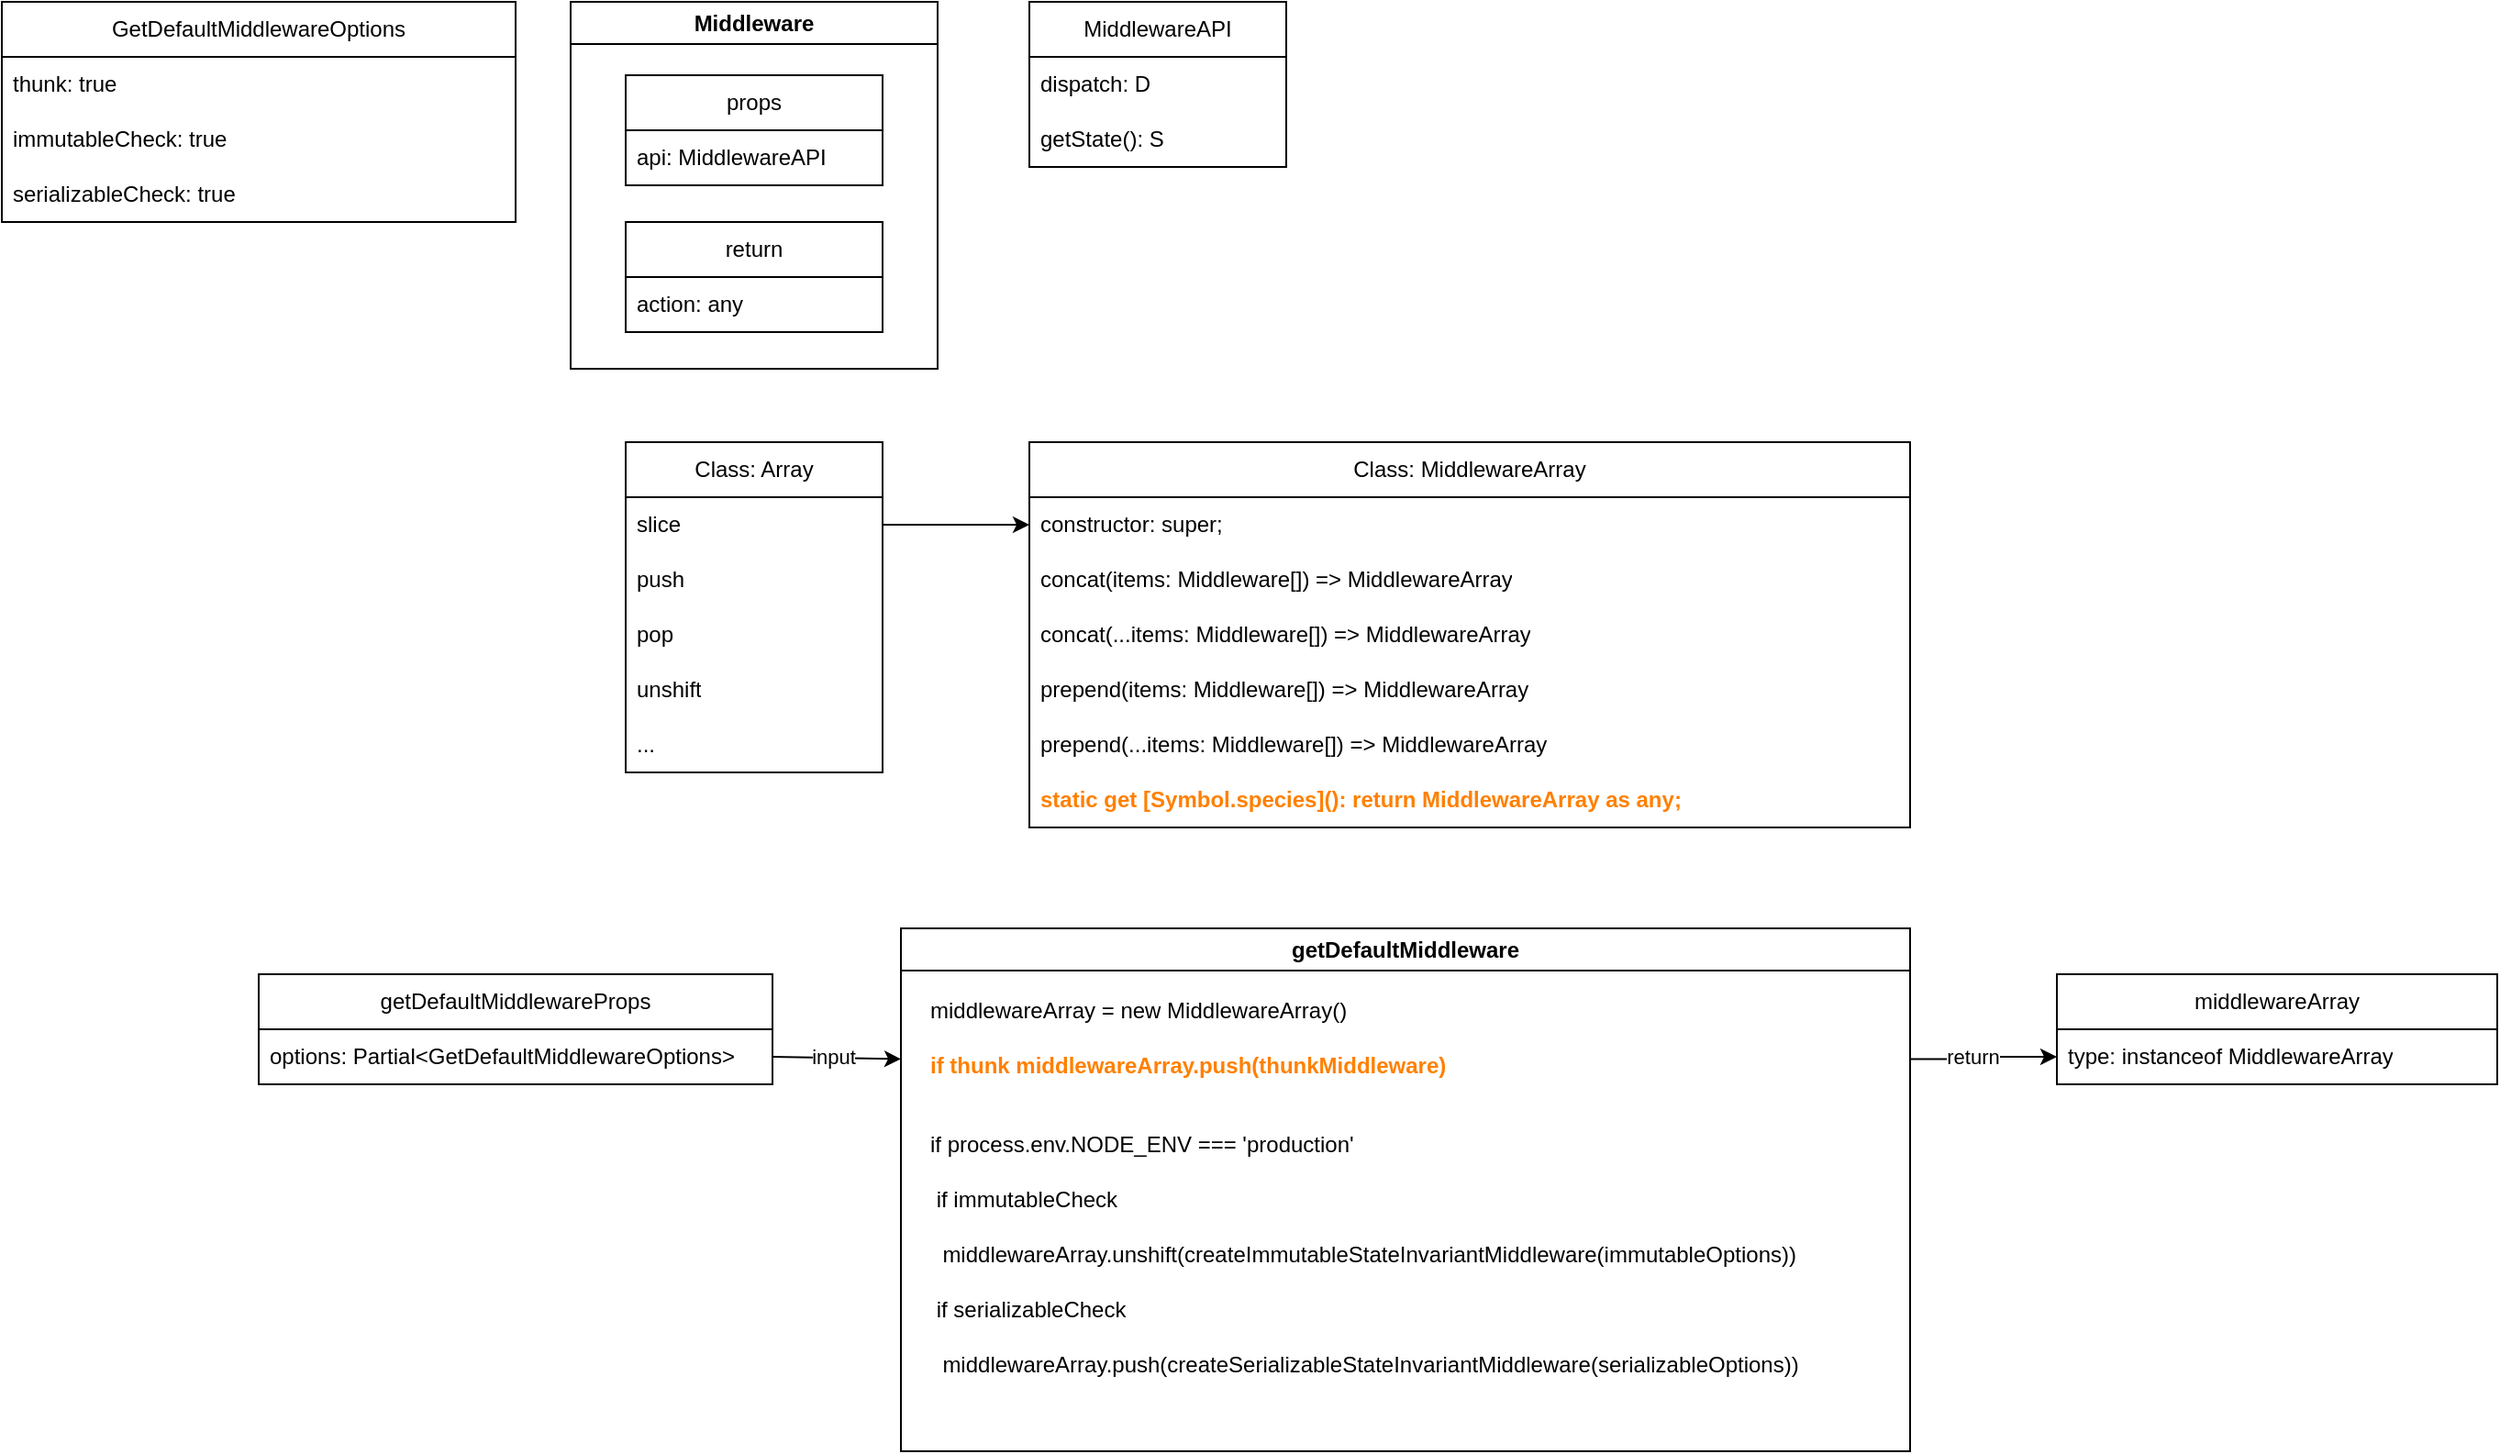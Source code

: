 <mxfile version="20.8.13" type="github">
  <diagram name="第 1 页" id="Je5M9p50dfMenlb4uafC">
    <mxGraphModel dx="1639" dy="2323" grid="1" gridSize="10" guides="1" tooltips="1" connect="1" arrows="1" fold="1" page="1" pageScale="1" pageWidth="827" pageHeight="1169" math="0" shadow="0">
      <root>
        <mxCell id="0" />
        <mxCell id="1" parent="0" />
        <mxCell id="uOk9SfMnvMUk-7f9dFpr-8" value="Class: MiddlewareArray" style="swimlane;fontStyle=0;childLayout=stackLayout;horizontal=1;startSize=30;horizontalStack=0;resizeParent=1;resizeParentMax=0;resizeLast=0;collapsible=1;marginBottom=0;whiteSpace=wrap;html=1;" vertex="1" parent="1">
          <mxGeometry x="-90" y="210" width="480" height="210" as="geometry">
            <mxRectangle x="420" y="400" width="60" height="30" as="alternateBounds" />
          </mxGeometry>
        </mxCell>
        <mxCell id="uOk9SfMnvMUk-7f9dFpr-9" value="constructor: super;" style="text;strokeColor=none;fillColor=none;align=left;verticalAlign=middle;spacingLeft=4;spacingRight=4;overflow=hidden;points=[[0,0.5],[1,0.5]];portConstraint=eastwest;rotatable=0;whiteSpace=wrap;html=1;" vertex="1" parent="uOk9SfMnvMUk-7f9dFpr-8">
          <mxGeometry y="30" width="480" height="30" as="geometry" />
        </mxCell>
        <mxCell id="uOk9SfMnvMUk-7f9dFpr-31" value="concat(items: Middleware[]) =&amp;gt; MiddlewareArray" style="text;strokeColor=none;fillColor=none;align=left;verticalAlign=middle;spacingLeft=4;spacingRight=4;overflow=hidden;points=[[0,0.5],[1,0.5]];portConstraint=eastwest;rotatable=0;whiteSpace=wrap;html=1;" vertex="1" parent="uOk9SfMnvMUk-7f9dFpr-8">
          <mxGeometry y="60" width="480" height="30" as="geometry" />
        </mxCell>
        <mxCell id="uOk9SfMnvMUk-7f9dFpr-30" value="concat(...items: Middleware[]) =&amp;gt; MiddlewareArray" style="text;strokeColor=none;fillColor=none;align=left;verticalAlign=middle;spacingLeft=4;spacingRight=4;overflow=hidden;points=[[0,0.5],[1,0.5]];portConstraint=eastwest;rotatable=0;whiteSpace=wrap;html=1;" vertex="1" parent="uOk9SfMnvMUk-7f9dFpr-8">
          <mxGeometry y="90" width="480" height="30" as="geometry" />
        </mxCell>
        <mxCell id="uOk9SfMnvMUk-7f9dFpr-28" value="prepend(items: Middleware[]) =&amp;gt; MiddlewareArray" style="text;strokeColor=none;fillColor=none;align=left;verticalAlign=middle;spacingLeft=4;spacingRight=4;overflow=hidden;points=[[0,0.5],[1,0.5]];portConstraint=eastwest;rotatable=0;whiteSpace=wrap;html=1;" vertex="1" parent="uOk9SfMnvMUk-7f9dFpr-8">
          <mxGeometry y="120" width="480" height="30" as="geometry" />
        </mxCell>
        <mxCell id="uOk9SfMnvMUk-7f9dFpr-27" value="prepend(...items: Middleware[]) =&amp;gt; MiddlewareArray" style="text;strokeColor=none;fillColor=none;align=left;verticalAlign=middle;spacingLeft=4;spacingRight=4;overflow=hidden;points=[[0,0.5],[1,0.5]];portConstraint=eastwest;rotatable=0;whiteSpace=wrap;html=1;" vertex="1" parent="uOk9SfMnvMUk-7f9dFpr-8">
          <mxGeometry y="150" width="480" height="30" as="geometry" />
        </mxCell>
        <mxCell id="uOk9SfMnvMUk-7f9dFpr-50" value="static get [Symbol.species](): return MiddlewareArray as any;" style="text;strokeColor=none;fillColor=none;align=left;verticalAlign=middle;spacingLeft=4;spacingRight=4;overflow=hidden;points=[[0,0.5],[1,0.5]];portConstraint=eastwest;rotatable=0;whiteSpace=wrap;html=1;fontColor=#FF8000;fontStyle=1" vertex="1" parent="uOk9SfMnvMUk-7f9dFpr-8">
          <mxGeometry y="180" width="480" height="30" as="geometry" />
        </mxCell>
        <mxCell id="uOk9SfMnvMUk-7f9dFpr-16" value="Class: Array" style="swimlane;fontStyle=0;childLayout=stackLayout;horizontal=1;startSize=30;horizontalStack=0;resizeParent=1;resizeParentMax=0;resizeLast=0;collapsible=1;marginBottom=0;whiteSpace=wrap;html=1;" vertex="1" parent="1">
          <mxGeometry x="-310" y="210" width="140" height="180" as="geometry" />
        </mxCell>
        <mxCell id="uOk9SfMnvMUk-7f9dFpr-17" value="slice" style="text;strokeColor=none;fillColor=none;align=left;verticalAlign=middle;spacingLeft=4;spacingRight=4;overflow=hidden;points=[[0,0.5],[1,0.5]];portConstraint=eastwest;rotatable=0;whiteSpace=wrap;html=1;" vertex="1" parent="uOk9SfMnvMUk-7f9dFpr-16">
          <mxGeometry y="30" width="140" height="30" as="geometry" />
        </mxCell>
        <mxCell id="uOk9SfMnvMUk-7f9dFpr-18" value="push" style="text;strokeColor=none;fillColor=none;align=left;verticalAlign=middle;spacingLeft=4;spacingRight=4;overflow=hidden;points=[[0,0.5],[1,0.5]];portConstraint=eastwest;rotatable=0;whiteSpace=wrap;html=1;" vertex="1" parent="uOk9SfMnvMUk-7f9dFpr-16">
          <mxGeometry y="60" width="140" height="30" as="geometry" />
        </mxCell>
        <mxCell id="uOk9SfMnvMUk-7f9dFpr-19" value="pop" style="text;strokeColor=none;fillColor=none;align=left;verticalAlign=middle;spacingLeft=4;spacingRight=4;overflow=hidden;points=[[0,0.5],[1,0.5]];portConstraint=eastwest;rotatable=0;whiteSpace=wrap;html=1;" vertex="1" parent="uOk9SfMnvMUk-7f9dFpr-16">
          <mxGeometry y="90" width="140" height="30" as="geometry" />
        </mxCell>
        <mxCell id="uOk9SfMnvMUk-7f9dFpr-20" value="unshift" style="text;strokeColor=none;fillColor=none;align=left;verticalAlign=middle;spacingLeft=4;spacingRight=4;overflow=hidden;points=[[0,0.5],[1,0.5]];portConstraint=eastwest;rotatable=0;whiteSpace=wrap;html=1;" vertex="1" parent="uOk9SfMnvMUk-7f9dFpr-16">
          <mxGeometry y="120" width="140" height="30" as="geometry" />
        </mxCell>
        <mxCell id="uOk9SfMnvMUk-7f9dFpr-21" value="..." style="text;strokeColor=none;fillColor=none;align=left;verticalAlign=middle;spacingLeft=4;spacingRight=4;overflow=hidden;points=[[0,0.5],[1,0.5]];portConstraint=eastwest;rotatable=0;whiteSpace=wrap;html=1;" vertex="1" parent="uOk9SfMnvMUk-7f9dFpr-16">
          <mxGeometry y="150" width="140" height="30" as="geometry" />
        </mxCell>
        <mxCell id="uOk9SfMnvMUk-7f9dFpr-22" style="edgeStyle=orthogonalEdgeStyle;rounded=0;orthogonalLoop=1;jettySize=auto;html=1;entryX=0;entryY=0.5;entryDx=0;entryDy=0;" edge="1" parent="1" source="uOk9SfMnvMUk-7f9dFpr-17" target="uOk9SfMnvMUk-7f9dFpr-9">
          <mxGeometry relative="1" as="geometry" />
        </mxCell>
        <mxCell id="uOk9SfMnvMUk-7f9dFpr-36" value="Middleware" style="swimlane;whiteSpace=wrap;html=1;" vertex="1" parent="1">
          <mxGeometry x="-340" y="-30" width="200" height="200" as="geometry" />
        </mxCell>
        <mxCell id="uOk9SfMnvMUk-7f9dFpr-37" value="props" style="swimlane;fontStyle=0;childLayout=stackLayout;horizontal=1;startSize=30;horizontalStack=0;resizeParent=1;resizeParentMax=0;resizeLast=0;collapsible=1;marginBottom=0;whiteSpace=wrap;html=1;" vertex="1" parent="uOk9SfMnvMUk-7f9dFpr-36">
          <mxGeometry x="30" y="40" width="140" height="60" as="geometry" />
        </mxCell>
        <mxCell id="uOk9SfMnvMUk-7f9dFpr-38" value="api: MiddlewareAPI" style="text;strokeColor=none;fillColor=none;align=left;verticalAlign=middle;spacingLeft=4;spacingRight=4;overflow=hidden;points=[[0,0.5],[1,0.5]];portConstraint=eastwest;rotatable=0;whiteSpace=wrap;html=1;" vertex="1" parent="uOk9SfMnvMUk-7f9dFpr-37">
          <mxGeometry y="30" width="140" height="30" as="geometry" />
        </mxCell>
        <mxCell id="uOk9SfMnvMUk-7f9dFpr-46" value="return" style="swimlane;fontStyle=0;childLayout=stackLayout;horizontal=1;startSize=30;horizontalStack=0;resizeParent=1;resizeParentMax=0;resizeLast=0;collapsible=1;marginBottom=0;whiteSpace=wrap;html=1;" vertex="1" parent="uOk9SfMnvMUk-7f9dFpr-36">
          <mxGeometry x="30" y="120" width="140" height="60" as="geometry" />
        </mxCell>
        <mxCell id="uOk9SfMnvMUk-7f9dFpr-47" value="action: any" style="text;strokeColor=none;fillColor=none;align=left;verticalAlign=middle;spacingLeft=4;spacingRight=4;overflow=hidden;points=[[0,0.5],[1,0.5]];portConstraint=eastwest;rotatable=0;whiteSpace=wrap;html=1;" vertex="1" parent="uOk9SfMnvMUk-7f9dFpr-46">
          <mxGeometry y="30" width="140" height="30" as="geometry" />
        </mxCell>
        <mxCell id="uOk9SfMnvMUk-7f9dFpr-41" value="MiddlewareAPI" style="swimlane;fontStyle=0;childLayout=stackLayout;horizontal=1;startSize=30;horizontalStack=0;resizeParent=1;resizeParentMax=0;resizeLast=0;collapsible=1;marginBottom=0;whiteSpace=wrap;html=1;" vertex="1" parent="1">
          <mxGeometry x="-90" y="-30" width="140" height="90" as="geometry" />
        </mxCell>
        <mxCell id="uOk9SfMnvMUk-7f9dFpr-42" value="dispatch: D" style="text;strokeColor=none;fillColor=none;align=left;verticalAlign=middle;spacingLeft=4;spacingRight=4;overflow=hidden;points=[[0,0.5],[1,0.5]];portConstraint=eastwest;rotatable=0;whiteSpace=wrap;html=1;" vertex="1" parent="uOk9SfMnvMUk-7f9dFpr-41">
          <mxGeometry y="30" width="140" height="30" as="geometry" />
        </mxCell>
        <mxCell id="uOk9SfMnvMUk-7f9dFpr-43" value="getState(): S" style="text;strokeColor=none;fillColor=none;align=left;verticalAlign=middle;spacingLeft=4;spacingRight=4;overflow=hidden;points=[[0,0.5],[1,0.5]];portConstraint=eastwest;rotatable=0;whiteSpace=wrap;html=1;" vertex="1" parent="uOk9SfMnvMUk-7f9dFpr-41">
          <mxGeometry y="60" width="140" height="30" as="geometry" />
        </mxCell>
        <mxCell id="uOk9SfMnvMUk-7f9dFpr-51" value="getDefaultMiddleware" style="swimlane;whiteSpace=wrap;html=1;strokeColor=default;" vertex="1" parent="1">
          <mxGeometry x="-160" y="475" width="550" height="285" as="geometry" />
        </mxCell>
        <mxCell id="uOk9SfMnvMUk-7f9dFpr-52" value="&lt;span style=&quot;font-weight: normal;&quot;&gt;&lt;font color=&quot;#000000&quot;&gt;middlewareArray = new MiddlewareArray()&lt;/font&gt;&lt;/span&gt;" style="text;strokeColor=none;fillColor=none;align=left;verticalAlign=middle;spacingLeft=4;spacingRight=4;overflow=hidden;points=[[0,0.5],[1,0.5]];portConstraint=eastwest;rotatable=0;whiteSpace=wrap;html=1;fontColor=#FF0000;fontStyle=1" vertex="1" parent="uOk9SfMnvMUk-7f9dFpr-51">
          <mxGeometry x="10" y="30" width="350" height="30" as="geometry" />
        </mxCell>
        <mxCell id="uOk9SfMnvMUk-7f9dFpr-53" value="if thunk middlewareArray.push(thunkMiddleware)" style="text;strokeColor=none;fillColor=none;align=left;verticalAlign=middle;spacingLeft=4;spacingRight=4;overflow=hidden;points=[[0,0.5],[1,0.5]];portConstraint=eastwest;rotatable=0;whiteSpace=wrap;html=1;fontStyle=1;fontColor=#FF8000;" vertex="1" parent="uOk9SfMnvMUk-7f9dFpr-51">
          <mxGeometry x="10" y="60" width="330" height="30" as="geometry" />
        </mxCell>
        <mxCell id="uOk9SfMnvMUk-7f9dFpr-54" value="&lt;p style=&quot;line-height: 150%;&quot;&gt;if process.env.NODE_ENV === &#39;production&#39;&lt;/p&gt;&lt;p style=&quot;line-height: 150%;&quot;&gt;&lt;span style=&quot;white-space: pre;&quot;&gt;	&lt;/span&gt;if immutableCheck&lt;br&gt;&lt;/p&gt;&lt;p style=&quot;line-height: 150%;&quot;&gt;&lt;span style=&quot;white-space: pre;&quot;&gt;	&lt;/span&gt;&lt;span style=&quot;white-space: pre;&quot;&gt;	&lt;/span&gt;middlewareArray.unshift(createImmutableStateInvariantMiddleware(immutableOptions))&lt;br&gt;&lt;/p&gt;&lt;p style=&quot;line-height: 150%;&quot;&gt;&lt;span style=&quot;white-space: pre;&quot;&gt;	&lt;/span&gt;if serializableCheck&lt;br&gt;&lt;/p&gt;&lt;p style=&quot;line-height: 150%;&quot;&gt;&lt;span style=&quot;white-space: pre;&quot;&gt;	&lt;/span&gt;&lt;span style=&quot;white-space: pre;&quot;&gt;	&lt;/span&gt;middlewareArray.push(createSerializableStateInvariantMiddleware(serializableOptions))&lt;br&gt;&lt;/p&gt;" style="text;strokeColor=none;fillColor=none;align=left;verticalAlign=top;spacingLeft=4;spacingRight=4;overflow=hidden;points=[[0,0.5],[1,0.5]];portConstraint=eastwest;rotatable=0;whiteSpace=wrap;html=1;labelBackgroundColor=default;" vertex="1" parent="uOk9SfMnvMUk-7f9dFpr-51">
          <mxGeometry x="10" y="90" width="530" height="180" as="geometry" />
        </mxCell>
        <mxCell id="uOk9SfMnvMUk-7f9dFpr-58" value="getDefaultMiddlewareProps" style="swimlane;fontStyle=0;childLayout=stackLayout;horizontal=1;startSize=30;horizontalStack=0;resizeParent=1;resizeParentMax=0;resizeLast=0;collapsible=1;marginBottom=0;whiteSpace=wrap;html=1;" vertex="1" parent="1">
          <mxGeometry x="-510" y="500" width="280" height="60" as="geometry">
            <mxRectangle x="420" y="400" width="60" height="30" as="alternateBounds" />
          </mxGeometry>
        </mxCell>
        <mxCell id="uOk9SfMnvMUk-7f9dFpr-59" value="options: Partial&amp;lt;GetDefaultMiddlewareOptions&amp;gt;" style="text;strokeColor=none;fillColor=none;align=left;verticalAlign=middle;spacingLeft=4;spacingRight=4;overflow=hidden;points=[[0,0.5],[1,0.5]];portConstraint=eastwest;rotatable=0;whiteSpace=wrap;html=1;" vertex="1" parent="uOk9SfMnvMUk-7f9dFpr-58">
          <mxGeometry y="30" width="280" height="30" as="geometry" />
        </mxCell>
        <mxCell id="uOk9SfMnvMUk-7f9dFpr-60" value="middlewareArray" style="swimlane;fontStyle=0;childLayout=stackLayout;horizontal=1;startSize=30;horizontalStack=0;resizeParent=1;resizeParentMax=0;resizeLast=0;collapsible=1;marginBottom=0;whiteSpace=wrap;html=1;" vertex="1" parent="1">
          <mxGeometry x="470" y="500" width="240" height="60" as="geometry">
            <mxRectangle x="420" y="400" width="60" height="30" as="alternateBounds" />
          </mxGeometry>
        </mxCell>
        <mxCell id="uOk9SfMnvMUk-7f9dFpr-61" value="type: instanceof MiddlewareArray" style="text;strokeColor=none;fillColor=none;align=left;verticalAlign=middle;spacingLeft=4;spacingRight=4;overflow=hidden;points=[[0,0.5],[1,0.5]];portConstraint=eastwest;rotatable=0;whiteSpace=wrap;html=1;" vertex="1" parent="uOk9SfMnvMUk-7f9dFpr-60">
          <mxGeometry y="30" width="240" height="30" as="geometry" />
        </mxCell>
        <mxCell id="uOk9SfMnvMUk-7f9dFpr-62" value="" style="endArrow=classic;html=1;rounded=0;exitX=1;exitY=0.5;exitDx=0;exitDy=0;entryX=0;entryY=0.25;entryDx=0;entryDy=0;" edge="1" parent="1" source="uOk9SfMnvMUk-7f9dFpr-59" target="uOk9SfMnvMUk-7f9dFpr-51">
          <mxGeometry width="50" height="50" relative="1" as="geometry">
            <mxPoint x="-220" y="435" as="sourcePoint" />
            <mxPoint x="-168.32" y="515.66" as="targetPoint" />
          </mxGeometry>
        </mxCell>
        <mxCell id="uOk9SfMnvMUk-7f9dFpr-63" value="input" style="edgeLabel;html=1;align=center;verticalAlign=middle;resizable=0;points=[];" vertex="1" connectable="0" parent="uOk9SfMnvMUk-7f9dFpr-62">
          <mxGeometry x="-0.286" y="-1" relative="1" as="geometry">
            <mxPoint x="8" y="-2" as="offset" />
          </mxGeometry>
        </mxCell>
        <mxCell id="uOk9SfMnvMUk-7f9dFpr-64" value="" style="edgeStyle=orthogonalEdgeStyle;rounded=0;orthogonalLoop=1;jettySize=auto;html=1;entryX=0;entryY=0.5;entryDx=0;entryDy=0;exitX=1;exitY=0.25;exitDx=0;exitDy=0;" edge="1" parent="1" source="uOk9SfMnvMUk-7f9dFpr-51" target="uOk9SfMnvMUk-7f9dFpr-61">
          <mxGeometry relative="1" as="geometry">
            <mxPoint x="240" y="207.5" as="sourcePoint" />
            <mxPoint x="310.28" y="206.68" as="targetPoint" />
          </mxGeometry>
        </mxCell>
        <mxCell id="uOk9SfMnvMUk-7f9dFpr-65" value="return" style="edgeLabel;html=1;align=center;verticalAlign=middle;resizable=0;points=[];" vertex="1" connectable="0" parent="uOk9SfMnvMUk-7f9dFpr-64">
          <mxGeometry x="-0.283" relative="1" as="geometry">
            <mxPoint x="5" y="-2" as="offset" />
          </mxGeometry>
        </mxCell>
        <mxCell id="uOk9SfMnvMUk-7f9dFpr-66" value="GetDefaultMiddlewareOptions" style="swimlane;fontStyle=0;childLayout=stackLayout;horizontal=1;startSize=30;horizontalStack=0;resizeParent=1;resizeParentMax=0;resizeLast=0;collapsible=1;marginBottom=0;whiteSpace=wrap;html=1;" vertex="1" parent="1">
          <mxGeometry x="-650" y="-30" width="280" height="120" as="geometry">
            <mxRectangle x="420" y="400" width="60" height="30" as="alternateBounds" />
          </mxGeometry>
        </mxCell>
        <mxCell id="uOk9SfMnvMUk-7f9dFpr-67" value="thunk: true" style="text;strokeColor=none;fillColor=none;align=left;verticalAlign=middle;spacingLeft=4;spacingRight=4;overflow=hidden;points=[[0,0.5],[1,0.5]];portConstraint=eastwest;rotatable=0;whiteSpace=wrap;html=1;" vertex="1" parent="uOk9SfMnvMUk-7f9dFpr-66">
          <mxGeometry y="30" width="280" height="30" as="geometry" />
        </mxCell>
        <mxCell id="uOk9SfMnvMUk-7f9dFpr-69" value="immutableCheck: true" style="text;strokeColor=none;fillColor=none;align=left;verticalAlign=middle;spacingLeft=4;spacingRight=4;overflow=hidden;points=[[0,0.5],[1,0.5]];portConstraint=eastwest;rotatable=0;whiteSpace=wrap;html=1;" vertex="1" parent="uOk9SfMnvMUk-7f9dFpr-66">
          <mxGeometry y="60" width="280" height="30" as="geometry" />
        </mxCell>
        <mxCell id="uOk9SfMnvMUk-7f9dFpr-70" value="serializableCheck: true" style="text;strokeColor=none;fillColor=none;align=left;verticalAlign=middle;spacingLeft=4;spacingRight=4;overflow=hidden;points=[[0,0.5],[1,0.5]];portConstraint=eastwest;rotatable=0;whiteSpace=wrap;html=1;" vertex="1" parent="uOk9SfMnvMUk-7f9dFpr-66">
          <mxGeometry y="90" width="280" height="30" as="geometry" />
        </mxCell>
      </root>
    </mxGraphModel>
  </diagram>
</mxfile>
